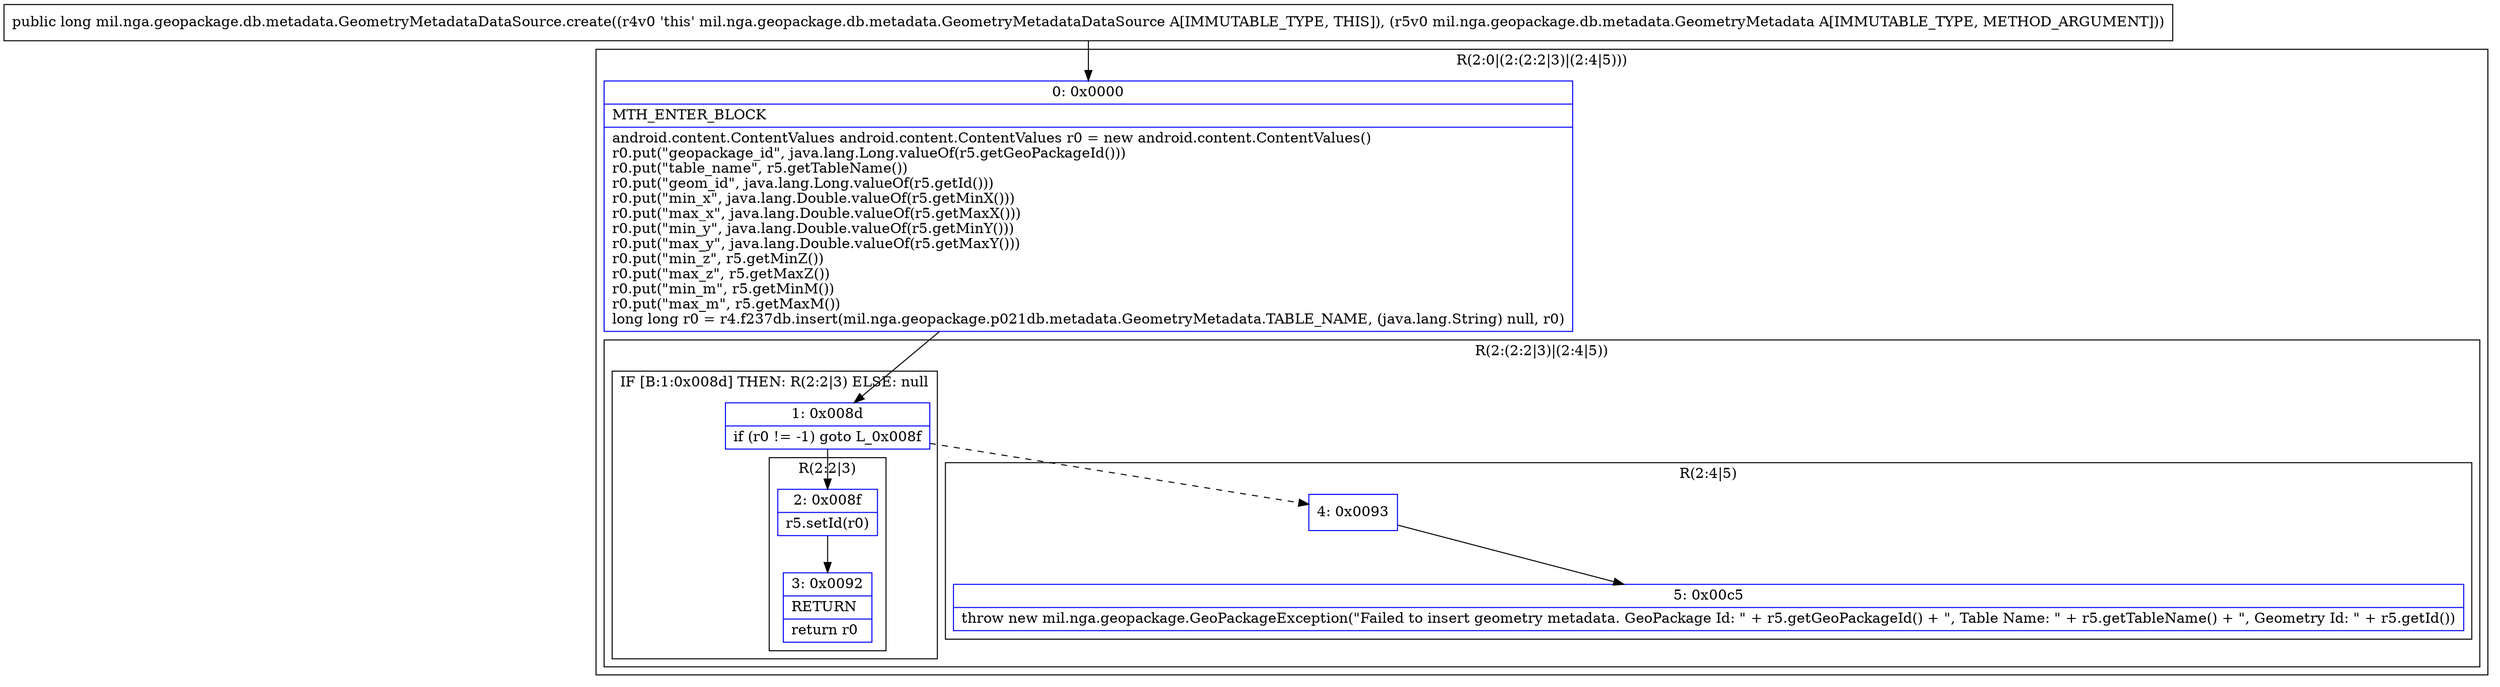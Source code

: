 digraph "CFG formil.nga.geopackage.db.metadata.GeometryMetadataDataSource.create(Lmil\/nga\/geopackage\/db\/metadata\/GeometryMetadata;)J" {
subgraph cluster_Region_981835250 {
label = "R(2:0|(2:(2:2|3)|(2:4|5)))";
node [shape=record,color=blue];
Node_0 [shape=record,label="{0\:\ 0x0000|MTH_ENTER_BLOCK\l|android.content.ContentValues android.content.ContentValues r0 = new android.content.ContentValues()\lr0.put(\"geopackage_id\", java.lang.Long.valueOf(r5.getGeoPackageId()))\lr0.put(\"table_name\", r5.getTableName())\lr0.put(\"geom_id\", java.lang.Long.valueOf(r5.getId()))\lr0.put(\"min_x\", java.lang.Double.valueOf(r5.getMinX()))\lr0.put(\"max_x\", java.lang.Double.valueOf(r5.getMaxX()))\lr0.put(\"min_y\", java.lang.Double.valueOf(r5.getMinY()))\lr0.put(\"max_y\", java.lang.Double.valueOf(r5.getMaxY()))\lr0.put(\"min_z\", r5.getMinZ())\lr0.put(\"max_z\", r5.getMaxZ())\lr0.put(\"min_m\", r5.getMinM())\lr0.put(\"max_m\", r5.getMaxM())\llong long r0 = r4.f237db.insert(mil.nga.geopackage.p021db.metadata.GeometryMetadata.TABLE_NAME, (java.lang.String) null, r0)\l}"];
subgraph cluster_Region_2121146992 {
label = "R(2:(2:2|3)|(2:4|5))";
node [shape=record,color=blue];
subgraph cluster_IfRegion_1237662955 {
label = "IF [B:1:0x008d] THEN: R(2:2|3) ELSE: null";
node [shape=record,color=blue];
Node_1 [shape=record,label="{1\:\ 0x008d|if (r0 != \-1) goto L_0x008f\l}"];
subgraph cluster_Region_1331961347 {
label = "R(2:2|3)";
node [shape=record,color=blue];
Node_2 [shape=record,label="{2\:\ 0x008f|r5.setId(r0)\l}"];
Node_3 [shape=record,label="{3\:\ 0x0092|RETURN\l|return r0\l}"];
}
}
subgraph cluster_Region_1475495567 {
label = "R(2:4|5)";
node [shape=record,color=blue];
Node_4 [shape=record,label="{4\:\ 0x0093}"];
Node_5 [shape=record,label="{5\:\ 0x00c5|throw new mil.nga.geopackage.GeoPackageException(\"Failed to insert geometry metadata. GeoPackage Id: \" + r5.getGeoPackageId() + \", Table Name: \" + r5.getTableName() + \", Geometry Id: \" + r5.getId())\l}"];
}
}
}
MethodNode[shape=record,label="{public long mil.nga.geopackage.db.metadata.GeometryMetadataDataSource.create((r4v0 'this' mil.nga.geopackage.db.metadata.GeometryMetadataDataSource A[IMMUTABLE_TYPE, THIS]), (r5v0 mil.nga.geopackage.db.metadata.GeometryMetadata A[IMMUTABLE_TYPE, METHOD_ARGUMENT])) }"];
MethodNode -> Node_0;
Node_0 -> Node_1;
Node_1 -> Node_2;
Node_1 -> Node_4[style=dashed];
Node_2 -> Node_3;
Node_4 -> Node_5;
}

